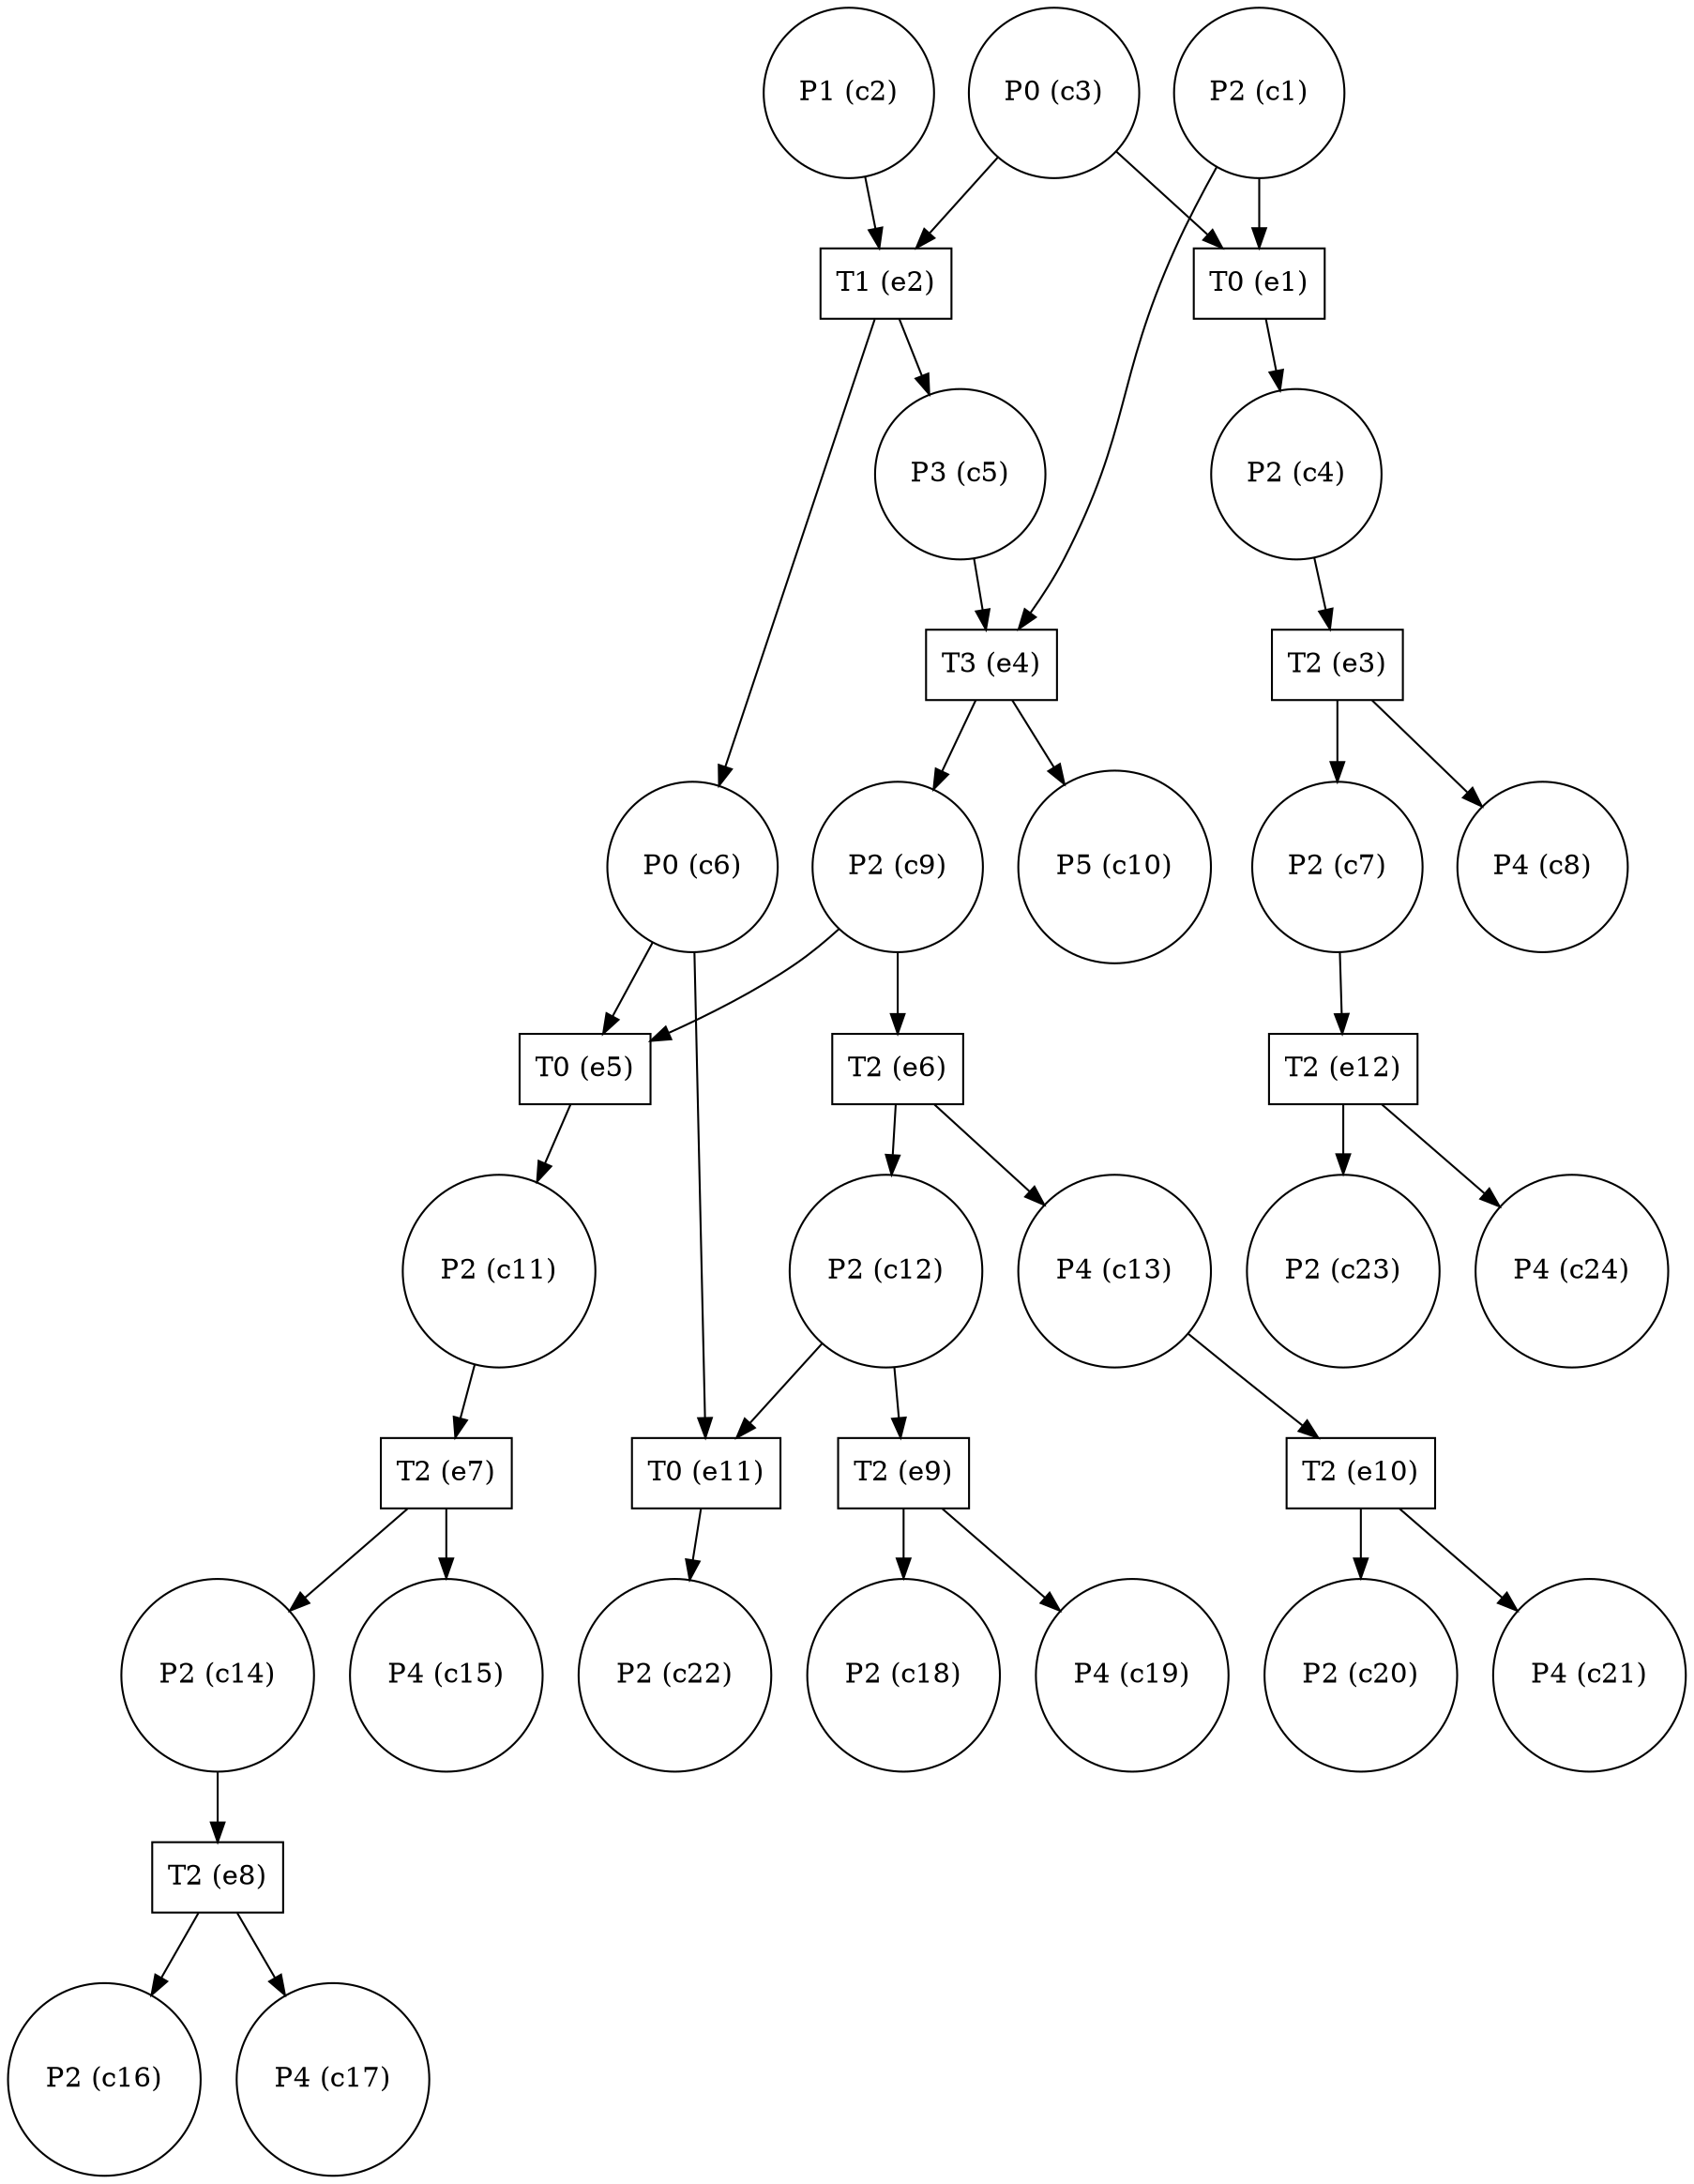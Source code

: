digraph test {
  c1 -> e4;
  c1 -> e1;
  c2 -> e2;
  c3 -> e2;
  c3 -> e1;
  e1 -> c4;
  c4 -> e3;
  e2 -> c5;
  c5 -> e4;
  e2 -> c6;
  c6 -> e11;
  c6 -> e5;
  e3 -> c7;
  c7 -> e12;
  e3 -> c8;
  e4 -> c9;
  c9 -> e6;
  c9 -> e5;
  e4 -> c10;
  e5 -> c11;
  c11 -> e7;
  e6 -> c12;
  c12 -> e9;
  c12 -> e11;
  e6 -> c13;
  c13 -> e10;
  e7 -> c14;
  c14 -> e8;
  e7 -> c15;
  e8 -> c16;
  e8 -> c17;
  e9 -> c18;
  e9 -> c19;
  e10 -> c20;
  e10 -> c21;
  e11 -> c22;
  e12 -> c23;
  e12 -> c24;
  c1 [label="P2 (c1)" shape=circle];
  c2 [label="P1 (c2)" shape=circle];
  c3 [label="P0 (c3)" shape=circle];
  c4 [label="P2 (c4)" shape=circle];
  c5 [label="P3 (c5)" shape=circle];
  c6 [label="P0 (c6)" shape=circle];
  c7 [label="P2 (c7)" shape=circle];
  c8 [label="P4 (c8)" shape=circle];
  c9 [label="P2 (c9)" shape=circle];
  c10 [label="P5 (c10)" shape=circle];
  c11 [label="P2 (c11)" shape=circle];
  c12 [label="P2 (c12)" shape=circle];
  c13 [label="P4 (c13)" shape=circle];
  c14 [label="P2 (c14)" shape=circle];
  c15 [label="P4 (c15)" shape=circle];
  c16 [label="P2 (c16)" shape=circle];
  c17 [label="P4 (c17)" shape=circle];
  c18 [label="P2 (c18)" shape=circle];
  c19 [label="P4 (c19)" shape=circle];
  c20 [label="P2 (c20)" shape=circle];
  c21 [label="P4 (c21)" shape=circle];
  c22 [label="P2 (c22)" shape=circle];
  c23 [label="P2 (c23)" shape=circle];
  c24 [label="P4 (c24)" shape=circle];
  e1 [label="T0 (e1)" shape=box];
  e2 [label="T1 (e2)" shape=box];
  e3 [label="T2 (e3)" shape=box];
  e4 [label="T3 (e4)" shape=box];
  e5 [label="T0 (e5)" shape=box];
  e6 [label="T2 (e6)" shape=box];
  e7 [label="T2 (e7)" shape=box];
  e8 [label="T2 (e8)" shape=box];
  e9 [label="T2 (e9)" shape=box];
  e10 [label="T2 (e10)" shape=box];
  e11 [label="T0 (e11)" shape=box];
  e12 [label="T2 (e12)" shape=box];
}
